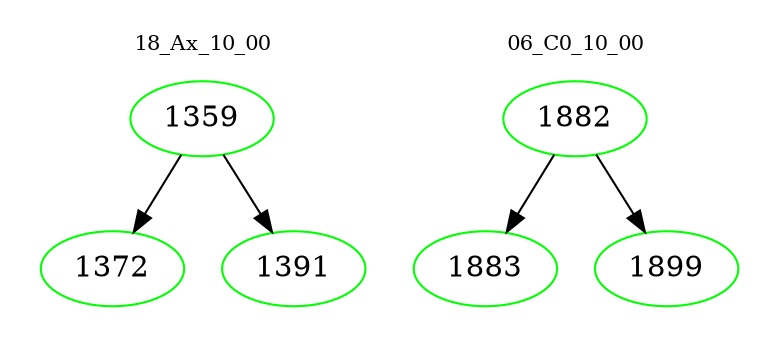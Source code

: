 digraph{
subgraph cluster_0 {
color = white
label = "18_Ax_10_00";
fontsize=10;
T0_1359 [label="1359", color="green"]
T0_1359 -> T0_1372 [color="black"]
T0_1372 [label="1372", color="green"]
T0_1359 -> T0_1391 [color="black"]
T0_1391 [label="1391", color="green"]
}
subgraph cluster_1 {
color = white
label = "06_C0_10_00";
fontsize=10;
T1_1882 [label="1882", color="green"]
T1_1882 -> T1_1883 [color="black"]
T1_1883 [label="1883", color="green"]
T1_1882 -> T1_1899 [color="black"]
T1_1899 [label="1899", color="green"]
}
}
